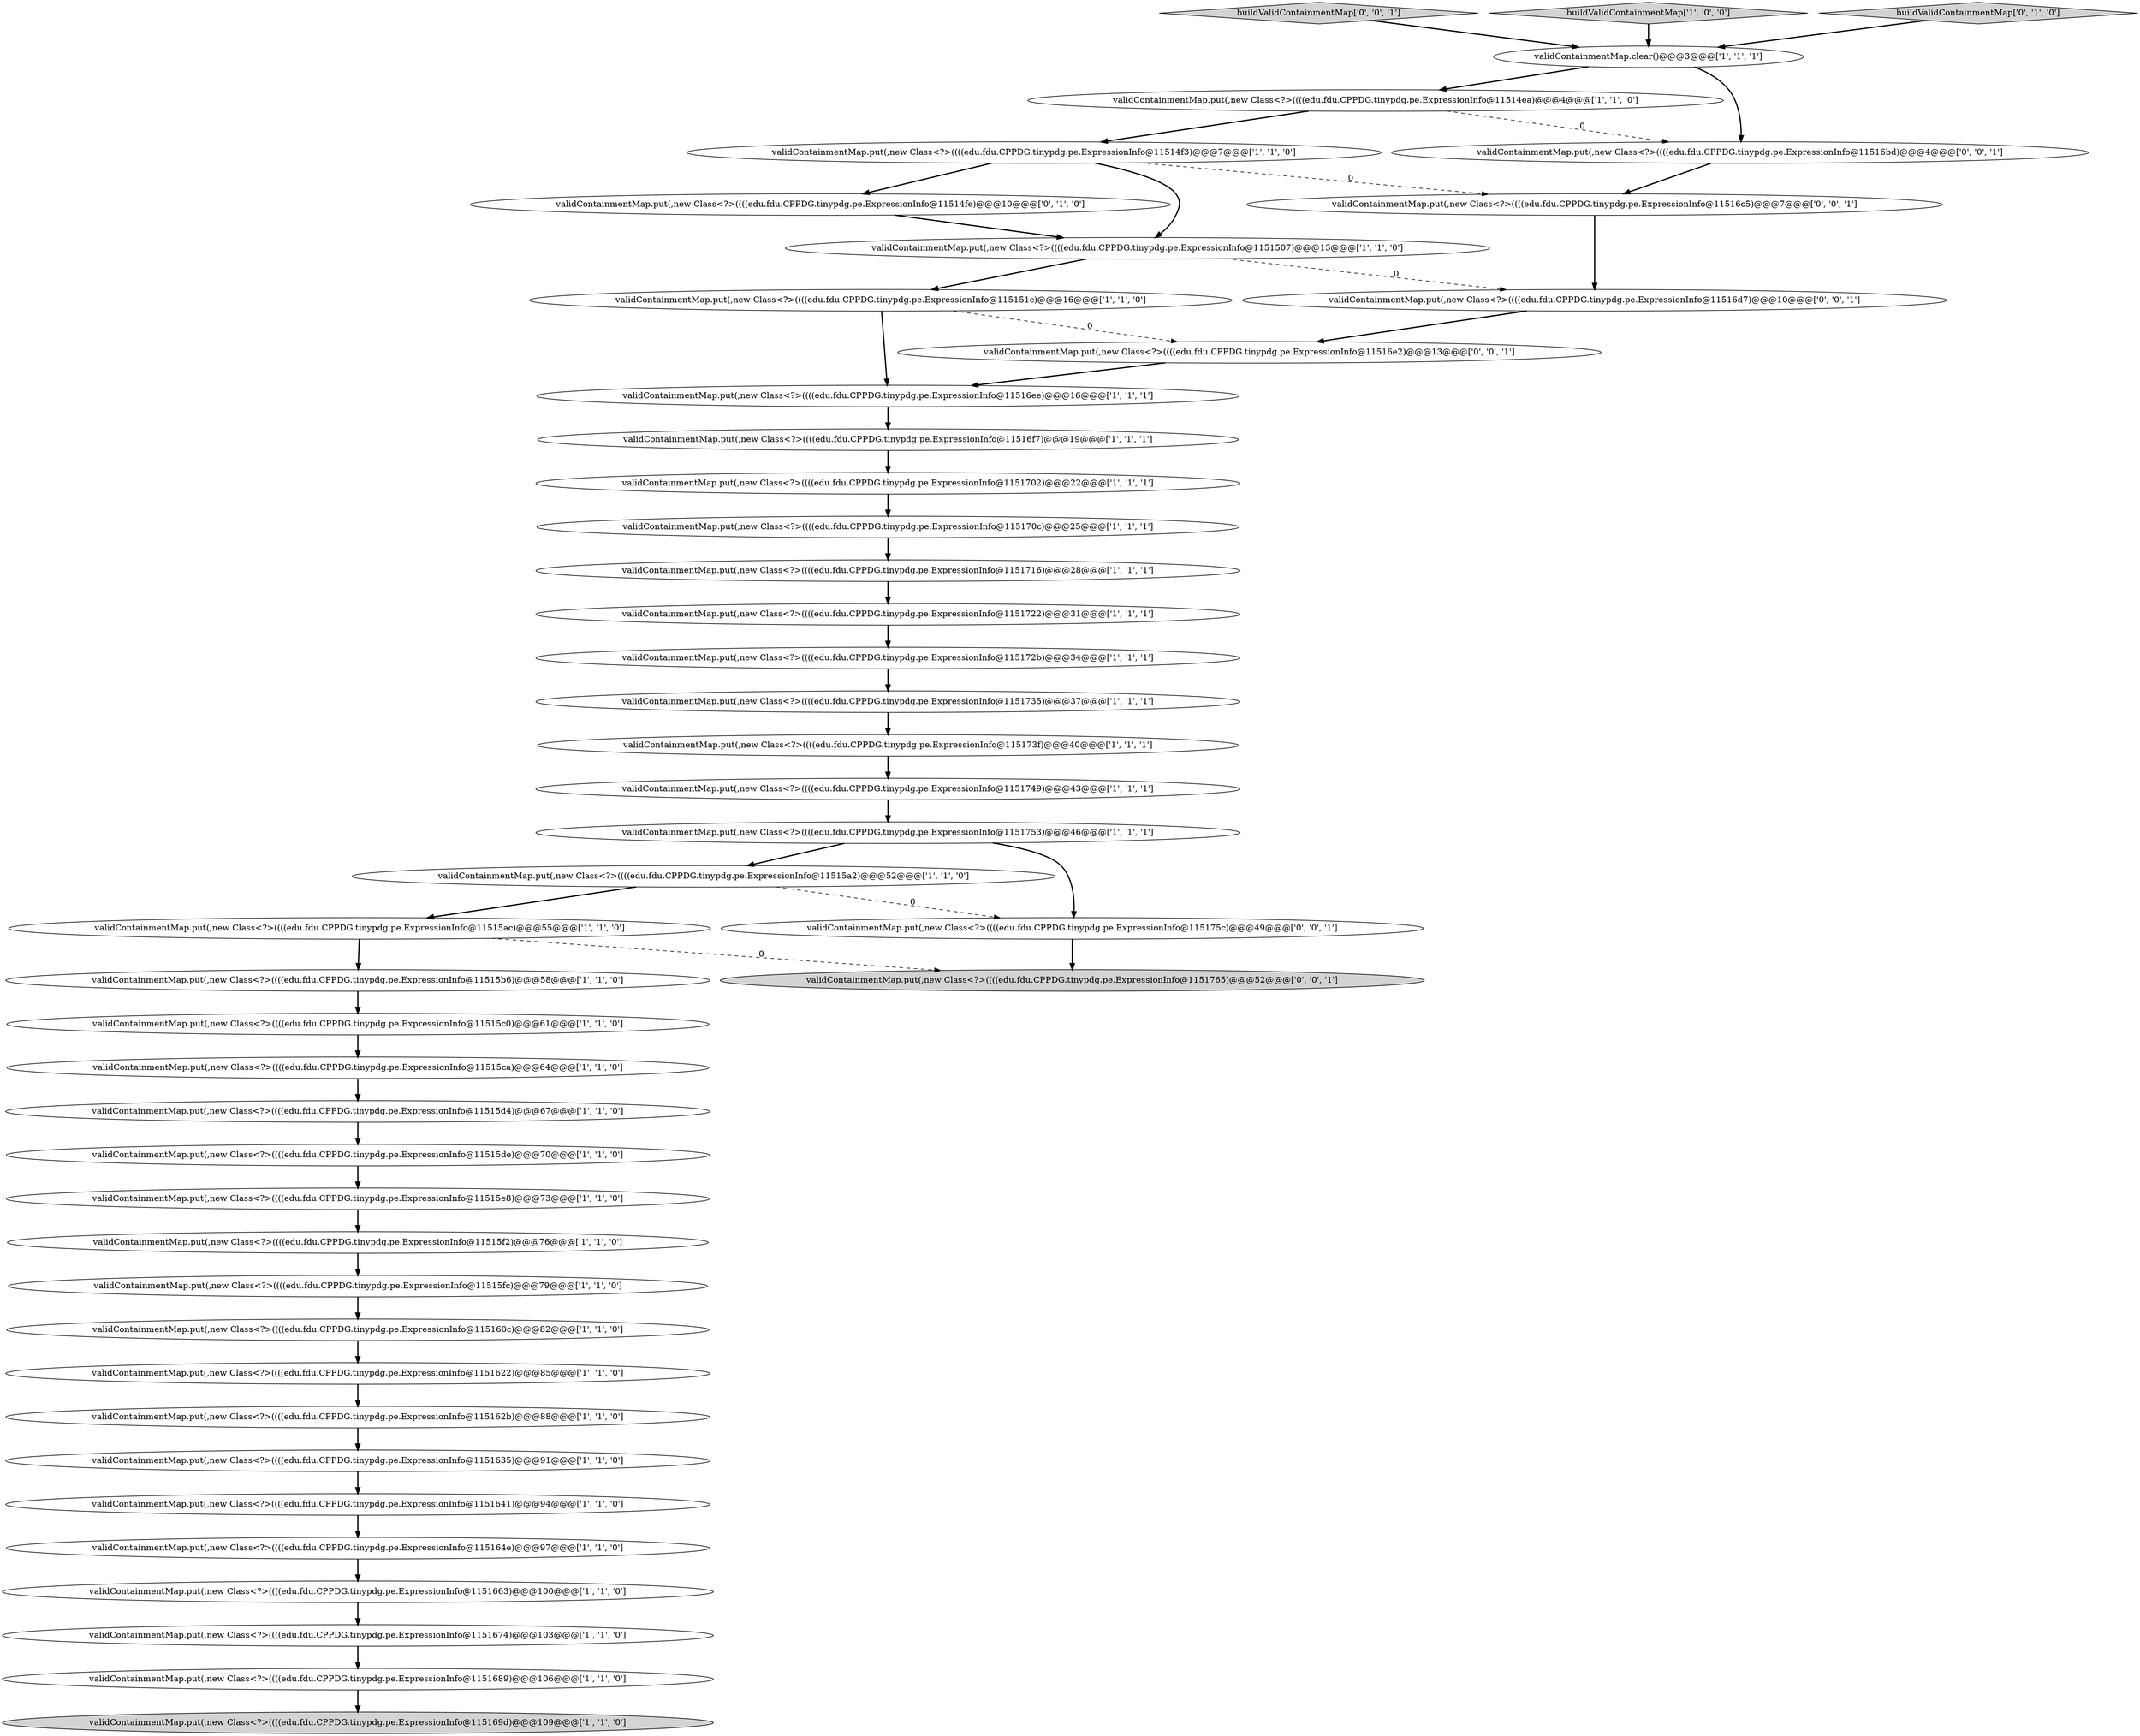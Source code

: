 digraph {
34 [style = filled, label = "validContainmentMap.put(,new Class<?>((((edu.fdu.CPPDG.tinypdg.pe.ExpressionInfo@1151635)@@@91@@@['1', '1', '0']", fillcolor = white, shape = ellipse image = "AAA0AAABBB1BBB"];
28 [style = filled, label = "validContainmentMap.put(,new Class<?>((((edu.fdu.CPPDG.tinypdg.pe.ExpressionInfo@1151716)@@@28@@@['1', '1', '1']", fillcolor = white, shape = ellipse image = "AAA0AAABBB1BBB"];
42 [style = filled, label = "validContainmentMap.put(,new Class<?>((((edu.fdu.CPPDG.tinypdg.pe.ExpressionInfo@1151765)@@@52@@@['0', '0', '1']", fillcolor = lightgray, shape = ellipse image = "AAA0AAABBB3BBB"];
40 [style = filled, label = "buildValidContainmentMap['0', '0', '1']", fillcolor = lightgray, shape = diamond image = "AAA0AAABBB3BBB"];
20 [style = filled, label = "validContainmentMap.put(,new Class<?>((((edu.fdu.CPPDG.tinypdg.pe.ExpressionInfo@11516ee)@@@16@@@['1', '1', '1']", fillcolor = white, shape = ellipse image = "AAA0AAABBB1BBB"];
23 [style = filled, label = "validContainmentMap.put(,new Class<?>((((edu.fdu.CPPDG.tinypdg.pe.ExpressionInfo@11515e8)@@@73@@@['1', '1', '0']", fillcolor = white, shape = ellipse image = "AAA0AAABBB1BBB"];
16 [style = filled, label = "validContainmentMap.put(,new Class<?>((((edu.fdu.CPPDG.tinypdg.pe.ExpressionInfo@1151507)@@@13@@@['1', '1', '0']", fillcolor = white, shape = ellipse image = "AAA0AAABBB1BBB"];
15 [style = filled, label = "validContainmentMap.put(,new Class<?>((((edu.fdu.CPPDG.tinypdg.pe.ExpressionInfo@1151663)@@@100@@@['1', '1', '0']", fillcolor = white, shape = ellipse image = "AAA0AAABBB1BBB"];
35 [style = filled, label = "validContainmentMap.put(,new Class<?>((((edu.fdu.CPPDG.tinypdg.pe.ExpressionInfo@11515a2)@@@52@@@['1', '1', '0']", fillcolor = white, shape = ellipse image = "AAA0AAABBB1BBB"];
4 [style = filled, label = "validContainmentMap.put(,new Class<?>((((edu.fdu.CPPDG.tinypdg.pe.ExpressionInfo@115172b)@@@34@@@['1', '1', '1']", fillcolor = white, shape = ellipse image = "AAA0AAABBB1BBB"];
31 [style = filled, label = "validContainmentMap.put(,new Class<?>((((edu.fdu.CPPDG.tinypdg.pe.ExpressionInfo@115170c)@@@25@@@['1', '1', '1']", fillcolor = white, shape = ellipse image = "AAA0AAABBB1BBB"];
10 [style = filled, label = "validContainmentMap.put(,new Class<?>((((edu.fdu.CPPDG.tinypdg.pe.ExpressionInfo@1151689)@@@106@@@['1', '1', '0']", fillcolor = white, shape = ellipse image = "AAA0AAABBB1BBB"];
9 [style = filled, label = "buildValidContainmentMap['1', '0', '0']", fillcolor = lightgray, shape = diamond image = "AAA0AAABBB1BBB"];
3 [style = filled, label = "validContainmentMap.put(,new Class<?>((((edu.fdu.CPPDG.tinypdg.pe.ExpressionInfo@1151735)@@@37@@@['1', '1', '1']", fillcolor = white, shape = ellipse image = "AAA0AAABBB1BBB"];
12 [style = filled, label = "validContainmentMap.put(,new Class<?>((((edu.fdu.CPPDG.tinypdg.pe.ExpressionInfo@11515de)@@@70@@@['1', '1', '0']", fillcolor = white, shape = ellipse image = "AAA0AAABBB1BBB"];
8 [style = filled, label = "validContainmentMap.put(,new Class<?>((((edu.fdu.CPPDG.tinypdg.pe.ExpressionInfo@11515c0)@@@61@@@['1', '1', '0']", fillcolor = white, shape = ellipse image = "AAA0AAABBB1BBB"];
25 [style = filled, label = "validContainmentMap.put(,new Class<?>((((edu.fdu.CPPDG.tinypdg.pe.ExpressionInfo@115169d)@@@109@@@['1', '1', '0']", fillcolor = lightgray, shape = ellipse image = "AAA0AAABBB1BBB"];
0 [style = filled, label = "validContainmentMap.put(,new Class<?>((((edu.fdu.CPPDG.tinypdg.pe.ExpressionInfo@1151702)@@@22@@@['1', '1', '1']", fillcolor = white, shape = ellipse image = "AAA0AAABBB1BBB"];
41 [style = filled, label = "validContainmentMap.put(,new Class<?>((((edu.fdu.CPPDG.tinypdg.pe.ExpressionInfo@11516e2)@@@13@@@['0', '0', '1']", fillcolor = white, shape = ellipse image = "AAA0AAABBB3BBB"];
30 [style = filled, label = "validContainmentMap.put(,new Class<?>((((edu.fdu.CPPDG.tinypdg.pe.ExpressionInfo@1151641)@@@94@@@['1', '1', '0']", fillcolor = white, shape = ellipse image = "AAA0AAABBB1BBB"];
17 [style = filled, label = "validContainmentMap.put(,new Class<?>((((edu.fdu.CPPDG.tinypdg.pe.ExpressionInfo@115162b)@@@88@@@['1', '1', '0']", fillcolor = white, shape = ellipse image = "AAA0AAABBB1BBB"];
18 [style = filled, label = "validContainmentMap.put(,new Class<?>((((edu.fdu.CPPDG.tinypdg.pe.ExpressionInfo@1151753)@@@46@@@['1', '1', '1']", fillcolor = white, shape = ellipse image = "AAA0AAABBB1BBB"];
22 [style = filled, label = "validContainmentMap.put(,new Class<?>((((edu.fdu.CPPDG.tinypdg.pe.ExpressionInfo@11515b6)@@@58@@@['1', '1', '0']", fillcolor = white, shape = ellipse image = "AAA0AAABBB1BBB"];
5 [style = filled, label = "validContainmentMap.put(,new Class<?>((((edu.fdu.CPPDG.tinypdg.pe.ExpressionInfo@11515ac)@@@55@@@['1', '1', '0']", fillcolor = white, shape = ellipse image = "AAA0AAABBB1BBB"];
13 [style = filled, label = "validContainmentMap.put(,new Class<?>((((edu.fdu.CPPDG.tinypdg.pe.ExpressionInfo@11515d4)@@@67@@@['1', '1', '0']", fillcolor = white, shape = ellipse image = "AAA0AAABBB1BBB"];
33 [style = filled, label = "validContainmentMap.put(,new Class<?>((((edu.fdu.CPPDG.tinypdg.pe.ExpressionInfo@115151c)@@@16@@@['1', '1', '0']", fillcolor = white, shape = ellipse image = "AAA0AAABBB1BBB"];
21 [style = filled, label = "validContainmentMap.put(,new Class<?>((((edu.fdu.CPPDG.tinypdg.pe.ExpressionInfo@11514ea)@@@4@@@['1', '1', '0']", fillcolor = white, shape = ellipse image = "AAA0AAABBB1BBB"];
19 [style = filled, label = "validContainmentMap.put(,new Class<?>((((edu.fdu.CPPDG.tinypdg.pe.ExpressionInfo@1151622)@@@85@@@['1', '1', '0']", fillcolor = white, shape = ellipse image = "AAA0AAABBB1BBB"];
24 [style = filled, label = "validContainmentMap.put(,new Class<?>((((edu.fdu.CPPDG.tinypdg.pe.ExpressionInfo@115164e)@@@97@@@['1', '1', '0']", fillcolor = white, shape = ellipse image = "AAA0AAABBB1BBB"];
6 [style = filled, label = "validContainmentMap.clear()@@@3@@@['1', '1', '1']", fillcolor = white, shape = ellipse image = "AAA0AAABBB1BBB"];
32 [style = filled, label = "validContainmentMap.put(,new Class<?>((((edu.fdu.CPPDG.tinypdg.pe.ExpressionInfo@1151674)@@@103@@@['1', '1', '0']", fillcolor = white, shape = ellipse image = "AAA0AAABBB1BBB"];
38 [style = filled, label = "validContainmentMap.put(,new Class<?>((((edu.fdu.CPPDG.tinypdg.pe.ExpressionInfo@11514fe)@@@10@@@['0', '1', '0']", fillcolor = white, shape = ellipse image = "AAA1AAABBB2BBB"];
43 [style = filled, label = "validContainmentMap.put(,new Class<?>((((edu.fdu.CPPDG.tinypdg.pe.ExpressionInfo@11516bd)@@@4@@@['0', '0', '1']", fillcolor = white, shape = ellipse image = "AAA0AAABBB3BBB"];
44 [style = filled, label = "validContainmentMap.put(,new Class<?>((((edu.fdu.CPPDG.tinypdg.pe.ExpressionInfo@11516c5)@@@7@@@['0', '0', '1']", fillcolor = white, shape = ellipse image = "AAA0AAABBB3BBB"];
39 [style = filled, label = "validContainmentMap.put(,new Class<?>((((edu.fdu.CPPDG.tinypdg.pe.ExpressionInfo@11516d7)@@@10@@@['0', '0', '1']", fillcolor = white, shape = ellipse image = "AAA0AAABBB3BBB"];
11 [style = filled, label = "validContainmentMap.put(,new Class<?>((((edu.fdu.CPPDG.tinypdg.pe.ExpressionInfo@11516f7)@@@19@@@['1', '1', '1']", fillcolor = white, shape = ellipse image = "AAA0AAABBB1BBB"];
1 [style = filled, label = "validContainmentMap.put(,new Class<?>((((edu.fdu.CPPDG.tinypdg.pe.ExpressionInfo@11515fc)@@@79@@@['1', '1', '0']", fillcolor = white, shape = ellipse image = "AAA0AAABBB1BBB"];
36 [style = filled, label = "validContainmentMap.put(,new Class<?>((((edu.fdu.CPPDG.tinypdg.pe.ExpressionInfo@11515f2)@@@76@@@['1', '1', '0']", fillcolor = white, shape = ellipse image = "AAA0AAABBB1BBB"];
37 [style = filled, label = "buildValidContainmentMap['0', '1', '0']", fillcolor = lightgray, shape = diamond image = "AAA0AAABBB2BBB"];
29 [style = filled, label = "validContainmentMap.put(,new Class<?>((((edu.fdu.CPPDG.tinypdg.pe.ExpressionInfo@115173f)@@@40@@@['1', '1', '1']", fillcolor = white, shape = ellipse image = "AAA0AAABBB1BBB"];
7 [style = filled, label = "validContainmentMap.put(,new Class<?>((((edu.fdu.CPPDG.tinypdg.pe.ExpressionInfo@11514f3)@@@7@@@['1', '1', '0']", fillcolor = white, shape = ellipse image = "AAA0AAABBB1BBB"];
45 [style = filled, label = "validContainmentMap.put(,new Class<?>((((edu.fdu.CPPDG.tinypdg.pe.ExpressionInfo@115175c)@@@49@@@['0', '0', '1']", fillcolor = white, shape = ellipse image = "AAA0AAABBB3BBB"];
2 [style = filled, label = "validContainmentMap.put(,new Class<?>((((edu.fdu.CPPDG.tinypdg.pe.ExpressionInfo@1151749)@@@43@@@['1', '1', '1']", fillcolor = white, shape = ellipse image = "AAA0AAABBB1BBB"];
26 [style = filled, label = "validContainmentMap.put(,new Class<?>((((edu.fdu.CPPDG.tinypdg.pe.ExpressionInfo@115160c)@@@82@@@['1', '1', '0']", fillcolor = white, shape = ellipse image = "AAA0AAABBB1BBB"];
27 [style = filled, label = "validContainmentMap.put(,new Class<?>((((edu.fdu.CPPDG.tinypdg.pe.ExpressionInfo@1151722)@@@31@@@['1', '1', '1']", fillcolor = white, shape = ellipse image = "AAA0AAABBB1BBB"];
14 [style = filled, label = "validContainmentMap.put(,new Class<?>((((edu.fdu.CPPDG.tinypdg.pe.ExpressionInfo@11515ca)@@@64@@@['1', '1', '0']", fillcolor = white, shape = ellipse image = "AAA0AAABBB1BBB"];
3->29 [style = bold, label=""];
8->14 [style = bold, label=""];
5->42 [style = dashed, label="0"];
7->38 [style = bold, label=""];
22->8 [style = bold, label=""];
18->45 [style = bold, label=""];
33->41 [style = dashed, label="0"];
6->43 [style = bold, label=""];
27->4 [style = bold, label=""];
29->2 [style = bold, label=""];
11->0 [style = bold, label=""];
7->16 [style = bold, label=""];
24->15 [style = bold, label=""];
14->13 [style = bold, label=""];
16->33 [style = bold, label=""];
33->20 [style = bold, label=""];
12->23 [style = bold, label=""];
10->25 [style = bold, label=""];
0->31 [style = bold, label=""];
9->6 [style = bold, label=""];
39->41 [style = bold, label=""];
26->19 [style = bold, label=""];
6->21 [style = bold, label=""];
28->27 [style = bold, label=""];
35->5 [style = bold, label=""];
13->12 [style = bold, label=""];
38->16 [style = bold, label=""];
2->18 [style = bold, label=""];
45->42 [style = bold, label=""];
40->6 [style = bold, label=""];
32->10 [style = bold, label=""];
19->17 [style = bold, label=""];
37->6 [style = bold, label=""];
23->36 [style = bold, label=""];
35->45 [style = dashed, label="0"];
36->1 [style = bold, label=""];
21->7 [style = bold, label=""];
5->22 [style = bold, label=""];
16->39 [style = dashed, label="0"];
1->26 [style = bold, label=""];
17->34 [style = bold, label=""];
15->32 [style = bold, label=""];
21->43 [style = dashed, label="0"];
31->28 [style = bold, label=""];
34->30 [style = bold, label=""];
43->44 [style = bold, label=""];
4->3 [style = bold, label=""];
44->39 [style = bold, label=""];
30->24 [style = bold, label=""];
18->35 [style = bold, label=""];
41->20 [style = bold, label=""];
7->44 [style = dashed, label="0"];
20->11 [style = bold, label=""];
}
